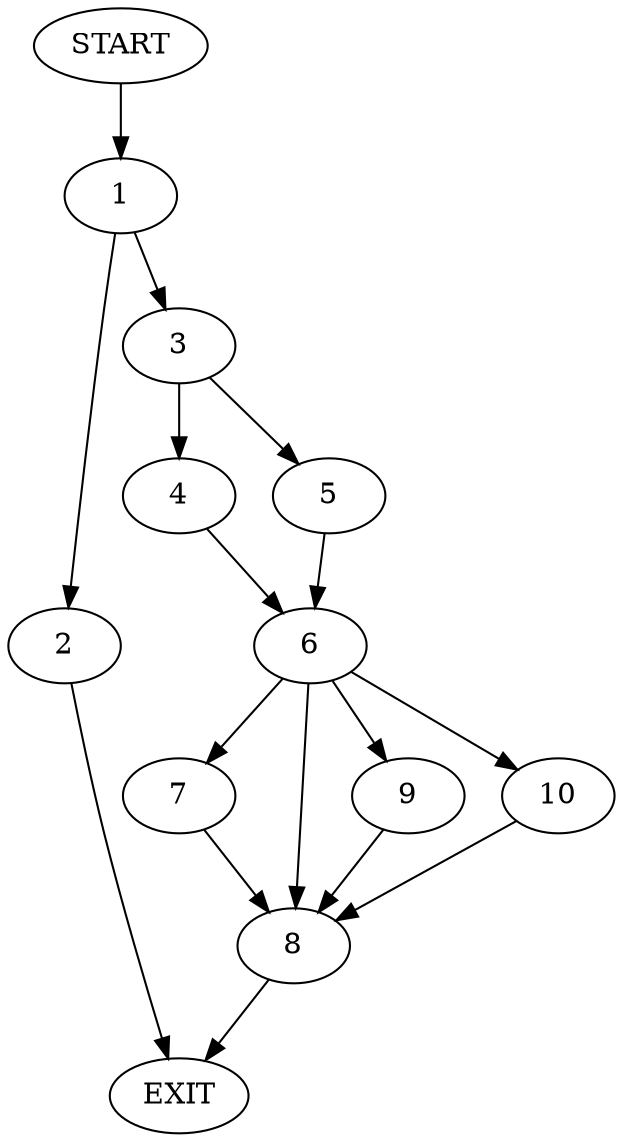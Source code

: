 digraph {
0 [label="START"]
11 [label="EXIT"]
0 -> 1
1 -> 2
1 -> 3
2 -> 11
3 -> 4
3 -> 5
5 -> 6
4 -> 6
6 -> 7
6 -> 8
6 -> 9
6 -> 10
7 -> 8
8 -> 11
9 -> 8
10 -> 8
}
